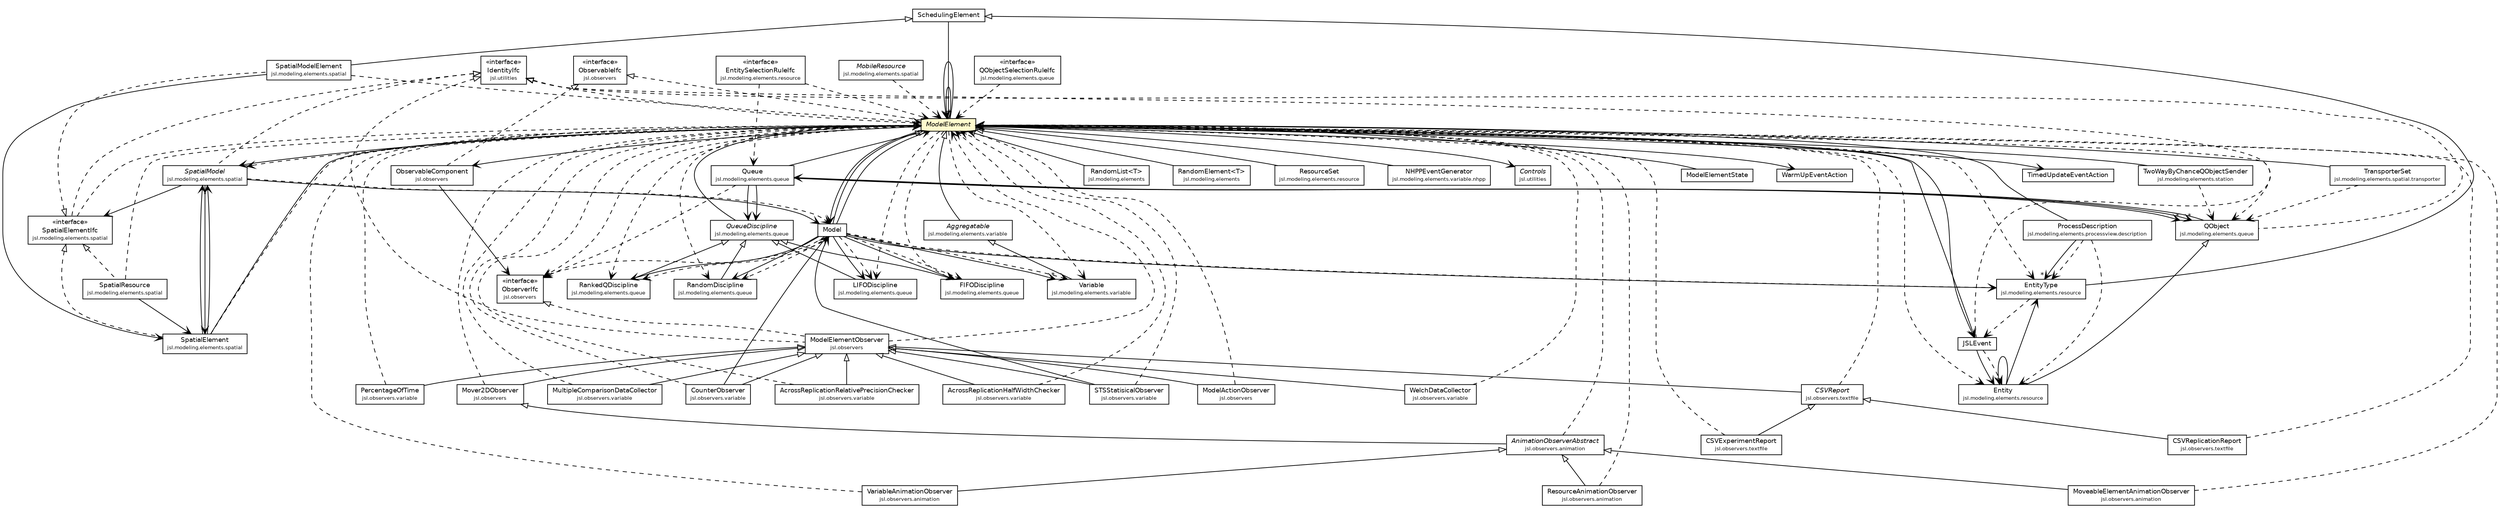 #!/usr/local/bin/dot
#
# Class diagram 
# Generated by UMLGraph version 5.4 (http://www.umlgraph.org/)
#

digraph G {
	edge [fontname="Helvetica",fontsize=10,labelfontname="Helvetica",labelfontsize=10];
	node [fontname="Helvetica",fontsize=10,shape=plaintext];
	nodesep=0.25;
	ranksep=0.5;
	// jsl.modeling.SchedulingElement
	c123727 [label=<<table title="jsl.modeling.SchedulingElement" border="0" cellborder="1" cellspacing="0" cellpadding="2" port="p" href="./SchedulingElement.html">
		<tr><td><table border="0" cellspacing="0" cellpadding="1">
<tr><td align="center" balign="center"> SchedulingElement </td></tr>
		</table></td></tr>
		</table>>, URL="./SchedulingElement.html", fontname="Helvetica", fontcolor="black", fontsize=9.0];
	// jsl.modeling.ModelElementState
	c123730 [label=<<table title="jsl.modeling.ModelElementState" border="0" cellborder="1" cellspacing="0" cellpadding="2" port="p" href="./ModelElementState.html">
		<tr><td><table border="0" cellspacing="0" cellpadding="1">
<tr><td align="center" balign="center"> ModelElementState </td></tr>
		</table></td></tr>
		</table>>, URL="./ModelElementState.html", fontname="Helvetica", fontcolor="black", fontsize=9.0];
	// jsl.modeling.ModelElement
	c123731 [label=<<table title="jsl.modeling.ModelElement" border="0" cellborder="1" cellspacing="0" cellpadding="2" port="p" bgcolor="lemonChiffon" href="./ModelElement.html">
		<tr><td><table border="0" cellspacing="0" cellpadding="1">
<tr><td align="center" balign="center"><font face="Helvetica-Oblique"> ModelElement </font></td></tr>
		</table></td></tr>
		</table>>, URL="./ModelElement.html", fontname="Helvetica", fontcolor="black", fontsize=9.0];
	// jsl.modeling.ModelElement.WarmUpEventAction
	c123732 [label=<<table title="jsl.modeling.ModelElement.WarmUpEventAction" border="0" cellborder="1" cellspacing="0" cellpadding="2" port="p" href="./ModelElement.WarmUpEventAction.html">
		<tr><td><table border="0" cellspacing="0" cellpadding="1">
<tr><td align="center" balign="center"> WarmUpEventAction </td></tr>
		</table></td></tr>
		</table>>, URL="./ModelElement.WarmUpEventAction.html", fontname="Helvetica", fontcolor="black", fontsize=9.0];
	// jsl.modeling.ModelElement.TimedUpdateEventAction
	c123733 [label=<<table title="jsl.modeling.ModelElement.TimedUpdateEventAction" border="0" cellborder="1" cellspacing="0" cellpadding="2" port="p" href="./ModelElement.TimedUpdateEventAction.html">
		<tr><td><table border="0" cellspacing="0" cellpadding="1">
<tr><td align="center" balign="center"> TimedUpdateEventAction </td></tr>
		</table></td></tr>
		</table>>, URL="./ModelElement.TimedUpdateEventAction.html", fontname="Helvetica", fontcolor="black", fontsize=9.0];
	// jsl.modeling.Model
	c123734 [label=<<table title="jsl.modeling.Model" border="0" cellborder="1" cellspacing="0" cellpadding="2" port="p" href="./Model.html">
		<tr><td><table border="0" cellspacing="0" cellpadding="1">
<tr><td align="center" balign="center"> Model </td></tr>
		</table></td></tr>
		</table>>, URL="./Model.html", fontname="Helvetica", fontcolor="black", fontsize=9.0];
	// jsl.modeling.JSLEvent
	c123737 [label=<<table title="jsl.modeling.JSLEvent" border="0" cellborder="1" cellspacing="0" cellpadding="2" port="p" href="./JSLEvent.html">
		<tr><td><table border="0" cellspacing="0" cellpadding="1">
<tr><td align="center" balign="center"> JSLEvent </td></tr>
		</table></td></tr>
		</table>>, URL="./JSLEvent.html", fontname="Helvetica", fontcolor="black", fontsize=9.0];
	// jsl.modeling.elements.RandomList<T>
	c123756 [label=<<table title="jsl.modeling.elements.RandomList" border="0" cellborder="1" cellspacing="0" cellpadding="2" port="p" href="./elements/RandomList.html">
		<tr><td><table border="0" cellspacing="0" cellpadding="1">
<tr><td align="center" balign="center"> RandomList&lt;T&gt; </td></tr>
<tr><td align="center" balign="center"><font point-size="7.0"> jsl.modeling.elements </font></td></tr>
		</table></td></tr>
		</table>>, URL="./elements/RandomList.html", fontname="Helvetica", fontcolor="black", fontsize=9.0];
	// jsl.modeling.elements.RandomElement<T>
	c123758 [label=<<table title="jsl.modeling.elements.RandomElement" border="0" cellborder="1" cellspacing="0" cellpadding="2" port="p" href="./elements/RandomElement.html">
		<tr><td><table border="0" cellspacing="0" cellpadding="1">
<tr><td align="center" balign="center"> RandomElement&lt;T&gt; </td></tr>
<tr><td align="center" balign="center"><font point-size="7.0"> jsl.modeling.elements </font></td></tr>
		</table></td></tr>
		</table>>, URL="./elements/RandomElement.html", fontname="Helvetica", fontcolor="black", fontsize=9.0];
	// jsl.modeling.elements.processview.description.ProcessDescription
	c123786 [label=<<table title="jsl.modeling.elements.processview.description.ProcessDescription" border="0" cellborder="1" cellspacing="0" cellpadding="2" port="p" href="./elements/processview/description/ProcessDescription.html">
		<tr><td><table border="0" cellspacing="0" cellpadding="1">
<tr><td align="center" balign="center"> ProcessDescription </td></tr>
<tr><td align="center" balign="center"><font point-size="7.0"> jsl.modeling.elements.processview.description </font></td></tr>
		</table></td></tr>
		</table>>, URL="./elements/processview/description/ProcessDescription.html", fontname="Helvetica", fontcolor="black", fontsize=9.0];
	// jsl.modeling.elements.queue.RankedQDiscipline
	c123801 [label=<<table title="jsl.modeling.elements.queue.RankedQDiscipline" border="0" cellborder="1" cellspacing="0" cellpadding="2" port="p" href="./elements/queue/RankedQDiscipline.html">
		<tr><td><table border="0" cellspacing="0" cellpadding="1">
<tr><td align="center" balign="center"> RankedQDiscipline </td></tr>
<tr><td align="center" balign="center"><font point-size="7.0"> jsl.modeling.elements.queue </font></td></tr>
		</table></td></tr>
		</table>>, URL="./elements/queue/RankedQDiscipline.html", fontname="Helvetica", fontcolor="black", fontsize=9.0];
	// jsl.modeling.elements.queue.RandomDiscipline
	c123802 [label=<<table title="jsl.modeling.elements.queue.RandomDiscipline" border="0" cellborder="1" cellspacing="0" cellpadding="2" port="p" href="./elements/queue/RandomDiscipline.html">
		<tr><td><table border="0" cellspacing="0" cellpadding="1">
<tr><td align="center" balign="center"> RandomDiscipline </td></tr>
<tr><td align="center" balign="center"><font point-size="7.0"> jsl.modeling.elements.queue </font></td></tr>
		</table></td></tr>
		</table>>, URL="./elements/queue/RandomDiscipline.html", fontname="Helvetica", fontcolor="black", fontsize=9.0];
	// jsl.modeling.elements.queue.QueueDiscipline
	c123804 [label=<<table title="jsl.modeling.elements.queue.QueueDiscipline" border="0" cellborder="1" cellspacing="0" cellpadding="2" port="p" href="./elements/queue/QueueDiscipline.html">
		<tr><td><table border="0" cellspacing="0" cellpadding="1">
<tr><td align="center" balign="center"><font face="Helvetica-Oblique"> QueueDiscipline </font></td></tr>
<tr><td align="center" balign="center"><font point-size="7.0"> jsl.modeling.elements.queue </font></td></tr>
		</table></td></tr>
		</table>>, URL="./elements/queue/QueueDiscipline.html", fontname="Helvetica", fontcolor="black", fontsize=9.0];
	// jsl.modeling.elements.queue.Queue
	c123805 [label=<<table title="jsl.modeling.elements.queue.Queue" border="0" cellborder="1" cellspacing="0" cellpadding="2" port="p" href="./elements/queue/Queue.html">
		<tr><td><table border="0" cellspacing="0" cellpadding="1">
<tr><td align="center" balign="center"> Queue </td></tr>
<tr><td align="center" balign="center"><font point-size="7.0"> jsl.modeling.elements.queue </font></td></tr>
		</table></td></tr>
		</table>>, URL="./elements/queue/Queue.html", fontname="Helvetica", fontcolor="black", fontsize=9.0];
	// jsl.modeling.elements.queue.QObjectSelectionRuleIfc
	c123808 [label=<<table title="jsl.modeling.elements.queue.QObjectSelectionRuleIfc" border="0" cellborder="1" cellspacing="0" cellpadding="2" port="p" href="./elements/queue/QObjectSelectionRuleIfc.html">
		<tr><td><table border="0" cellspacing="0" cellpadding="1">
<tr><td align="center" balign="center"> &#171;interface&#187; </td></tr>
<tr><td align="center" balign="center"> QObjectSelectionRuleIfc </td></tr>
<tr><td align="center" balign="center"><font point-size="7.0"> jsl.modeling.elements.queue </font></td></tr>
		</table></td></tr>
		</table>>, URL="./elements/queue/QObjectSelectionRuleIfc.html", fontname="Helvetica", fontcolor="black", fontsize=9.0];
	// jsl.modeling.elements.queue.QObject
	c123809 [label=<<table title="jsl.modeling.elements.queue.QObject" border="0" cellborder="1" cellspacing="0" cellpadding="2" port="p" href="./elements/queue/QObject.html">
		<tr><td><table border="0" cellspacing="0" cellpadding="1">
<tr><td align="center" balign="center"> QObject </td></tr>
<tr><td align="center" balign="center"><font point-size="7.0"> jsl.modeling.elements.queue </font></td></tr>
		</table></td></tr>
		</table>>, URL="./elements/queue/QObject.html", fontname="Helvetica", fontcolor="black", fontsize=9.0];
	// jsl.modeling.elements.queue.LIFODiscipline
	c123810 [label=<<table title="jsl.modeling.elements.queue.LIFODiscipline" border="0" cellborder="1" cellspacing="0" cellpadding="2" port="p" href="./elements/queue/LIFODiscipline.html">
		<tr><td><table border="0" cellspacing="0" cellpadding="1">
<tr><td align="center" balign="center"> LIFODiscipline </td></tr>
<tr><td align="center" balign="center"><font point-size="7.0"> jsl.modeling.elements.queue </font></td></tr>
		</table></td></tr>
		</table>>, URL="./elements/queue/LIFODiscipline.html", fontname="Helvetica", fontcolor="black", fontsize=9.0];
	// jsl.modeling.elements.queue.FIFODiscipline
	c123811 [label=<<table title="jsl.modeling.elements.queue.FIFODiscipline" border="0" cellborder="1" cellspacing="0" cellpadding="2" port="p" href="./elements/queue/FIFODiscipline.html">
		<tr><td><table border="0" cellspacing="0" cellpadding="1">
<tr><td align="center" balign="center"> FIFODiscipline </td></tr>
<tr><td align="center" balign="center"><font point-size="7.0"> jsl.modeling.elements.queue </font></td></tr>
		</table></td></tr>
		</table>>, URL="./elements/queue/FIFODiscipline.html", fontname="Helvetica", fontcolor="black", fontsize=9.0];
	// jsl.modeling.elements.resource.ResourceSet
	c123829 [label=<<table title="jsl.modeling.elements.resource.ResourceSet" border="0" cellborder="1" cellspacing="0" cellpadding="2" port="p" href="./elements/resource/ResourceSet.html">
		<tr><td><table border="0" cellspacing="0" cellpadding="1">
<tr><td align="center" balign="center"> ResourceSet </td></tr>
<tr><td align="center" balign="center"><font point-size="7.0"> jsl.modeling.elements.resource </font></td></tr>
		</table></td></tr>
		</table>>, URL="./elements/resource/ResourceSet.html", fontname="Helvetica", fontcolor="black", fontsize=9.0];
	// jsl.modeling.elements.resource.EntityType
	c123858 [label=<<table title="jsl.modeling.elements.resource.EntityType" border="0" cellborder="1" cellspacing="0" cellpadding="2" port="p" href="./elements/resource/EntityType.html">
		<tr><td><table border="0" cellspacing="0" cellpadding="1">
<tr><td align="center" balign="center"> EntityType </td></tr>
<tr><td align="center" balign="center"><font point-size="7.0"> jsl.modeling.elements.resource </font></td></tr>
		</table></td></tr>
		</table>>, URL="./elements/resource/EntityType.html", fontname="Helvetica", fontcolor="black", fontsize=9.0];
	// jsl.modeling.elements.resource.EntitySelectionRuleIfc
	c123864 [label=<<table title="jsl.modeling.elements.resource.EntitySelectionRuleIfc" border="0" cellborder="1" cellspacing="0" cellpadding="2" port="p" href="./elements/resource/EntitySelectionRuleIfc.html">
		<tr><td><table border="0" cellspacing="0" cellpadding="1">
<tr><td align="center" balign="center"> &#171;interface&#187; </td></tr>
<tr><td align="center" balign="center"> EntitySelectionRuleIfc </td></tr>
<tr><td align="center" balign="center"><font point-size="7.0"> jsl.modeling.elements.resource </font></td></tr>
		</table></td></tr>
		</table>>, URL="./elements/resource/EntitySelectionRuleIfc.html", fontname="Helvetica", fontcolor="black", fontsize=9.0];
	// jsl.modeling.elements.resource.Entity
	c123873 [label=<<table title="jsl.modeling.elements.resource.Entity" border="0" cellborder="1" cellspacing="0" cellpadding="2" port="p" href="./elements/resource/Entity.html">
		<tr><td><table border="0" cellspacing="0" cellpadding="1">
<tr><td align="center" balign="center"> Entity </td></tr>
<tr><td align="center" balign="center"><font point-size="7.0"> jsl.modeling.elements.resource </font></td></tr>
		</table></td></tr>
		</table>>, URL="./elements/resource/Entity.html", fontname="Helvetica", fontcolor="black", fontsize=9.0];
	// jsl.modeling.elements.spatial.SpatialResource
	c123891 [label=<<table title="jsl.modeling.elements.spatial.SpatialResource" border="0" cellborder="1" cellspacing="0" cellpadding="2" port="p" href="./elements/spatial/SpatialResource.html">
		<tr><td><table border="0" cellspacing="0" cellpadding="1">
<tr><td align="center" balign="center"> SpatialResource </td></tr>
<tr><td align="center" balign="center"><font point-size="7.0"> jsl.modeling.elements.spatial </font></td></tr>
		</table></td></tr>
		</table>>, URL="./elements/spatial/SpatialResource.html", fontname="Helvetica", fontcolor="black", fontsize=9.0];
	// jsl.modeling.elements.spatial.SpatialModelElement
	c123892 [label=<<table title="jsl.modeling.elements.spatial.SpatialModelElement" border="0" cellborder="1" cellspacing="0" cellpadding="2" port="p" href="./elements/spatial/SpatialModelElement.html">
		<tr><td><table border="0" cellspacing="0" cellpadding="1">
<tr><td align="center" balign="center"> SpatialModelElement </td></tr>
<tr><td align="center" balign="center"><font point-size="7.0"> jsl.modeling.elements.spatial </font></td></tr>
		</table></td></tr>
		</table>>, URL="./elements/spatial/SpatialModelElement.html", fontname="Helvetica", fontcolor="black", fontsize=9.0];
	// jsl.modeling.elements.spatial.SpatialModel
	c123893 [label=<<table title="jsl.modeling.elements.spatial.SpatialModel" border="0" cellborder="1" cellspacing="0" cellpadding="2" port="p" href="./elements/spatial/SpatialModel.html">
		<tr><td><table border="0" cellspacing="0" cellpadding="1">
<tr><td align="center" balign="center"><font face="Helvetica-Oblique"> SpatialModel </font></td></tr>
<tr><td align="center" balign="center"><font point-size="7.0"> jsl.modeling.elements.spatial </font></td></tr>
		</table></td></tr>
		</table>>, URL="./elements/spatial/SpatialModel.html", fontname="Helvetica", fontcolor="black", fontsize=9.0];
	// jsl.modeling.elements.spatial.SpatialElementIfc
	c123894 [label=<<table title="jsl.modeling.elements.spatial.SpatialElementIfc" border="0" cellborder="1" cellspacing="0" cellpadding="2" port="p" href="./elements/spatial/SpatialElementIfc.html">
		<tr><td><table border="0" cellspacing="0" cellpadding="1">
<tr><td align="center" balign="center"> &#171;interface&#187; </td></tr>
<tr><td align="center" balign="center"> SpatialElementIfc </td></tr>
<tr><td align="center" balign="center"><font point-size="7.0"> jsl.modeling.elements.spatial </font></td></tr>
		</table></td></tr>
		</table>>, URL="./elements/spatial/SpatialElementIfc.html", fontname="Helvetica", fontcolor="black", fontsize=9.0];
	// jsl.modeling.elements.spatial.SpatialElement
	c123895 [label=<<table title="jsl.modeling.elements.spatial.SpatialElement" border="0" cellborder="1" cellspacing="0" cellpadding="2" port="p" href="./elements/spatial/SpatialElement.html">
		<tr><td><table border="0" cellspacing="0" cellpadding="1">
<tr><td align="center" balign="center"> SpatialElement </td></tr>
<tr><td align="center" balign="center"><font point-size="7.0"> jsl.modeling.elements.spatial </font></td></tr>
		</table></td></tr>
		</table>>, URL="./elements/spatial/SpatialElement.html", fontname="Helvetica", fontcolor="black", fontsize=9.0];
	// jsl.modeling.elements.spatial.MobileResource
	c123908 [label=<<table title="jsl.modeling.elements.spatial.MobileResource" border="0" cellborder="1" cellspacing="0" cellpadding="2" port="p" href="./elements/spatial/MobileResource.html">
		<tr><td><table border="0" cellspacing="0" cellpadding="1">
<tr><td align="center" balign="center"><font face="Helvetica-Oblique"> MobileResource </font></td></tr>
<tr><td align="center" balign="center"><font point-size="7.0"> jsl.modeling.elements.spatial </font></td></tr>
		</table></td></tr>
		</table>>, URL="./elements/spatial/MobileResource.html", fontname="Helvetica", fontcolor="black", fontsize=9.0];
	// jsl.modeling.elements.spatial.transporter.TransporterSet
	c123925 [label=<<table title="jsl.modeling.elements.spatial.transporter.TransporterSet" border="0" cellborder="1" cellspacing="0" cellpadding="2" port="p" href="./elements/spatial/transporter/TransporterSet.html">
		<tr><td><table border="0" cellspacing="0" cellpadding="1">
<tr><td align="center" balign="center"> TransporterSet </td></tr>
<tr><td align="center" balign="center"><font point-size="7.0"> jsl.modeling.elements.spatial.transporter </font></td></tr>
		</table></td></tr>
		</table>>, URL="./elements/spatial/transporter/TransporterSet.html", fontname="Helvetica", fontcolor="black", fontsize=9.0];
	// jsl.modeling.elements.station.TwoWayByChanceQObjectSender
	c123944 [label=<<table title="jsl.modeling.elements.station.TwoWayByChanceQObjectSender" border="0" cellborder="1" cellspacing="0" cellpadding="2" port="p" href="./elements/station/TwoWayByChanceQObjectSender.html">
		<tr><td><table border="0" cellspacing="0" cellpadding="1">
<tr><td align="center" balign="center"> TwoWayByChanceQObjectSender </td></tr>
<tr><td align="center" balign="center"><font point-size="7.0"> jsl.modeling.elements.station </font></td></tr>
		</table></td></tr>
		</table>>, URL="./elements/station/TwoWayByChanceQObjectSender.html", fontname="Helvetica", fontcolor="black", fontsize=9.0];
	// jsl.modeling.elements.variable.Variable
	c123956 [label=<<table title="jsl.modeling.elements.variable.Variable" border="0" cellborder="1" cellspacing="0" cellpadding="2" port="p" href="./elements/variable/Variable.html">
		<tr><td><table border="0" cellspacing="0" cellpadding="1">
<tr><td align="center" balign="center"> Variable </td></tr>
<tr><td align="center" balign="center"><font point-size="7.0"> jsl.modeling.elements.variable </font></td></tr>
		</table></td></tr>
		</table>>, URL="./elements/variable/Variable.html", fontname="Helvetica", fontcolor="black", fontsize=9.0];
	// jsl.modeling.elements.variable.Aggregatable
	c123982 [label=<<table title="jsl.modeling.elements.variable.Aggregatable" border="0" cellborder="1" cellspacing="0" cellpadding="2" port="p" href="./elements/variable/Aggregatable.html">
		<tr><td><table border="0" cellspacing="0" cellpadding="1">
<tr><td align="center" balign="center"><font face="Helvetica-Oblique"> Aggregatable </font></td></tr>
<tr><td align="center" balign="center"><font point-size="7.0"> jsl.modeling.elements.variable </font></td></tr>
		</table></td></tr>
		</table>>, URL="./elements/variable/Aggregatable.html", fontname="Helvetica", fontcolor="black", fontsize=9.0];
	// jsl.modeling.elements.variable.nhpp.NHPPEventGenerator
	c123991 [label=<<table title="jsl.modeling.elements.variable.nhpp.NHPPEventGenerator" border="0" cellborder="1" cellspacing="0" cellpadding="2" port="p" href="./elements/variable/nhpp/NHPPEventGenerator.html">
		<tr><td><table border="0" cellspacing="0" cellpadding="1">
<tr><td align="center" balign="center"> NHPPEventGenerator </td></tr>
<tr><td align="center" balign="center"><font point-size="7.0"> jsl.modeling.elements.variable.nhpp </font></td></tr>
		</table></td></tr>
		</table>>, URL="./elements/variable/nhpp/NHPPEventGenerator.html", fontname="Helvetica", fontcolor="black", fontsize=9.0];
	// jsl.observers.ObserverIfc
	c124001 [label=<<table title="jsl.observers.ObserverIfc" border="0" cellborder="1" cellspacing="0" cellpadding="2" port="p" href="../observers/ObserverIfc.html">
		<tr><td><table border="0" cellspacing="0" cellpadding="1">
<tr><td align="center" balign="center"> &#171;interface&#187; </td></tr>
<tr><td align="center" balign="center"> ObserverIfc </td></tr>
<tr><td align="center" balign="center"><font point-size="7.0"> jsl.observers </font></td></tr>
		</table></td></tr>
		</table>>, URL="../observers/ObserverIfc.html", fontname="Helvetica", fontcolor="black", fontsize=9.0];
	// jsl.observers.ObservableIfc
	c124002 [label=<<table title="jsl.observers.ObservableIfc" border="0" cellborder="1" cellspacing="0" cellpadding="2" port="p" href="../observers/ObservableIfc.html">
		<tr><td><table border="0" cellspacing="0" cellpadding="1">
<tr><td align="center" balign="center"> &#171;interface&#187; </td></tr>
<tr><td align="center" balign="center"> ObservableIfc </td></tr>
<tr><td align="center" balign="center"><font point-size="7.0"> jsl.observers </font></td></tr>
		</table></td></tr>
		</table>>, URL="../observers/ObservableIfc.html", fontname="Helvetica", fontcolor="black", fontsize=9.0];
	// jsl.observers.ObservableComponent
	c124003 [label=<<table title="jsl.observers.ObservableComponent" border="0" cellborder="1" cellspacing="0" cellpadding="2" port="p" href="../observers/ObservableComponent.html">
		<tr><td><table border="0" cellspacing="0" cellpadding="1">
<tr><td align="center" balign="center"> ObservableComponent </td></tr>
<tr><td align="center" balign="center"><font point-size="7.0"> jsl.observers </font></td></tr>
		</table></td></tr>
		</table>>, URL="../observers/ObservableComponent.html", fontname="Helvetica", fontcolor="black", fontsize=9.0];
	// jsl.observers.Mover2DObserver
	c124004 [label=<<table title="jsl.observers.Mover2DObserver" border="0" cellborder="1" cellspacing="0" cellpadding="2" port="p" href="../observers/Mover2DObserver.html">
		<tr><td><table border="0" cellspacing="0" cellpadding="1">
<tr><td align="center" balign="center"> Mover2DObserver </td></tr>
<tr><td align="center" balign="center"><font point-size="7.0"> jsl.observers </font></td></tr>
		</table></td></tr>
		</table>>, URL="../observers/Mover2DObserver.html", fontname="Helvetica", fontcolor="black", fontsize=9.0];
	// jsl.observers.ModelElementObserver
	c124005 [label=<<table title="jsl.observers.ModelElementObserver" border="0" cellborder="1" cellspacing="0" cellpadding="2" port="p" href="../observers/ModelElementObserver.html">
		<tr><td><table border="0" cellspacing="0" cellpadding="1">
<tr><td align="center" balign="center"> ModelElementObserver </td></tr>
<tr><td align="center" balign="center"><font point-size="7.0"> jsl.observers </font></td></tr>
		</table></td></tr>
		</table>>, URL="../observers/ModelElementObserver.html", fontname="Helvetica", fontcolor="black", fontsize=9.0];
	// jsl.observers.ModelActionObserver
	c124006 [label=<<table title="jsl.observers.ModelActionObserver" border="0" cellborder="1" cellspacing="0" cellpadding="2" port="p" href="../observers/ModelActionObserver.html">
		<tr><td><table border="0" cellspacing="0" cellpadding="1">
<tr><td align="center" balign="center"> ModelActionObserver </td></tr>
<tr><td align="center" balign="center"><font point-size="7.0"> jsl.observers </font></td></tr>
		</table></td></tr>
		</table>>, URL="../observers/ModelActionObserver.html", fontname="Helvetica", fontcolor="black", fontsize=9.0];
	// jsl.observers.animation.VariableAnimationObserver
	c124008 [label=<<table title="jsl.observers.animation.VariableAnimationObserver" border="0" cellborder="1" cellspacing="0" cellpadding="2" port="p" href="../observers/animation/VariableAnimationObserver.html">
		<tr><td><table border="0" cellspacing="0" cellpadding="1">
<tr><td align="center" balign="center"> VariableAnimationObserver </td></tr>
<tr><td align="center" balign="center"><font point-size="7.0"> jsl.observers.animation </font></td></tr>
		</table></td></tr>
		</table>>, URL="../observers/animation/VariableAnimationObserver.html", fontname="Helvetica", fontcolor="black", fontsize=9.0];
	// jsl.observers.animation.ResourceAnimationObserver
	c124009 [label=<<table title="jsl.observers.animation.ResourceAnimationObserver" border="0" cellborder="1" cellspacing="0" cellpadding="2" port="p" href="../observers/animation/ResourceAnimationObserver.html">
		<tr><td><table border="0" cellspacing="0" cellpadding="1">
<tr><td align="center" balign="center"> ResourceAnimationObserver </td></tr>
<tr><td align="center" balign="center"><font point-size="7.0"> jsl.observers.animation </font></td></tr>
		</table></td></tr>
		</table>>, URL="../observers/animation/ResourceAnimationObserver.html", fontname="Helvetica", fontcolor="black", fontsize=9.0];
	// jsl.observers.animation.MoveableElementAnimationObserver
	c124010 [label=<<table title="jsl.observers.animation.MoveableElementAnimationObserver" border="0" cellborder="1" cellspacing="0" cellpadding="2" port="p" href="../observers/animation/MoveableElementAnimationObserver.html">
		<tr><td><table border="0" cellspacing="0" cellpadding="1">
<tr><td align="center" balign="center"> MoveableElementAnimationObserver </td></tr>
<tr><td align="center" balign="center"><font point-size="7.0"> jsl.observers.animation </font></td></tr>
		</table></td></tr>
		</table>>, URL="../observers/animation/MoveableElementAnimationObserver.html", fontname="Helvetica", fontcolor="black", fontsize=9.0];
	// jsl.observers.animation.AnimationObserverAbstract
	c124012 [label=<<table title="jsl.observers.animation.AnimationObserverAbstract" border="0" cellborder="1" cellspacing="0" cellpadding="2" port="p" href="../observers/animation/AnimationObserverAbstract.html">
		<tr><td><table border="0" cellspacing="0" cellpadding="1">
<tr><td align="center" balign="center"><font face="Helvetica-Oblique"> AnimationObserverAbstract </font></td></tr>
<tr><td align="center" balign="center"><font point-size="7.0"> jsl.observers.animation </font></td></tr>
		</table></td></tr>
		</table>>, URL="../observers/animation/AnimationObserverAbstract.html", fontname="Helvetica", fontcolor="black", fontsize=9.0];
	// jsl.observers.textfile.CSVReport
	c124019 [label=<<table title="jsl.observers.textfile.CSVReport" border="0" cellborder="1" cellspacing="0" cellpadding="2" port="p" href="../observers/textfile/CSVReport.html">
		<tr><td><table border="0" cellspacing="0" cellpadding="1">
<tr><td align="center" balign="center"><font face="Helvetica-Oblique"> CSVReport </font></td></tr>
<tr><td align="center" balign="center"><font point-size="7.0"> jsl.observers.textfile </font></td></tr>
		</table></td></tr>
		</table>>, URL="../observers/textfile/CSVReport.html", fontname="Helvetica", fontcolor="black", fontsize=9.0];
	// jsl.observers.textfile.CSVReplicationReport
	c124020 [label=<<table title="jsl.observers.textfile.CSVReplicationReport" border="0" cellborder="1" cellspacing="0" cellpadding="2" port="p" href="../observers/textfile/CSVReplicationReport.html">
		<tr><td><table border="0" cellspacing="0" cellpadding="1">
<tr><td align="center" balign="center"> CSVReplicationReport </td></tr>
<tr><td align="center" balign="center"><font point-size="7.0"> jsl.observers.textfile </font></td></tr>
		</table></td></tr>
		</table>>, URL="../observers/textfile/CSVReplicationReport.html", fontname="Helvetica", fontcolor="black", fontsize=9.0];
	// jsl.observers.textfile.CSVExperimentReport
	c124021 [label=<<table title="jsl.observers.textfile.CSVExperimentReport" border="0" cellborder="1" cellspacing="0" cellpadding="2" port="p" href="../observers/textfile/CSVExperimentReport.html">
		<tr><td><table border="0" cellspacing="0" cellpadding="1">
<tr><td align="center" balign="center"> CSVExperimentReport </td></tr>
<tr><td align="center" balign="center"><font point-size="7.0"> jsl.observers.textfile </font></td></tr>
		</table></td></tr>
		</table>>, URL="../observers/textfile/CSVExperimentReport.html", fontname="Helvetica", fontcolor="black", fontsize=9.0];
	// jsl.observers.variable.WelchDataCollector
	c124022 [label=<<table title="jsl.observers.variable.WelchDataCollector" border="0" cellborder="1" cellspacing="0" cellpadding="2" port="p" href="../observers/variable/WelchDataCollector.html">
		<tr><td><table border="0" cellspacing="0" cellpadding="1">
<tr><td align="center" balign="center"> WelchDataCollector </td></tr>
<tr><td align="center" balign="center"><font point-size="7.0"> jsl.observers.variable </font></td></tr>
		</table></td></tr>
		</table>>, URL="../observers/variable/WelchDataCollector.html", fontname="Helvetica", fontcolor="black", fontsize=9.0];
	// jsl.observers.variable.STSStatisicalObserver
	c124024 [label=<<table title="jsl.observers.variable.STSStatisicalObserver" border="0" cellborder="1" cellspacing="0" cellpadding="2" port="p" href="../observers/variable/STSStatisicalObserver.html">
		<tr><td><table border="0" cellspacing="0" cellpadding="1">
<tr><td align="center" balign="center"> STSStatisicalObserver </td></tr>
<tr><td align="center" balign="center"><font point-size="7.0"> jsl.observers.variable </font></td></tr>
		</table></td></tr>
		</table>>, URL="../observers/variable/STSStatisicalObserver.html", fontname="Helvetica", fontcolor="black", fontsize=9.0];
	// jsl.observers.variable.PercentageOfTime
	c124025 [label=<<table title="jsl.observers.variable.PercentageOfTime" border="0" cellborder="1" cellspacing="0" cellpadding="2" port="p" href="../observers/variable/PercentageOfTime.html">
		<tr><td><table border="0" cellspacing="0" cellpadding="1">
<tr><td align="center" balign="center"> PercentageOfTime </td></tr>
<tr><td align="center" balign="center"><font point-size="7.0"> jsl.observers.variable </font></td></tr>
		</table></td></tr>
		</table>>, URL="../observers/variable/PercentageOfTime.html", fontname="Helvetica", fontcolor="black", fontsize=9.0];
	// jsl.observers.variable.MultipleComparisonDataCollector
	c124026 [label=<<table title="jsl.observers.variable.MultipleComparisonDataCollector" border="0" cellborder="1" cellspacing="0" cellpadding="2" port="p" href="../observers/variable/MultipleComparisonDataCollector.html">
		<tr><td><table border="0" cellspacing="0" cellpadding="1">
<tr><td align="center" balign="center"> MultipleComparisonDataCollector </td></tr>
<tr><td align="center" balign="center"><font point-size="7.0"> jsl.observers.variable </font></td></tr>
		</table></td></tr>
		</table>>, URL="../observers/variable/MultipleComparisonDataCollector.html", fontname="Helvetica", fontcolor="black", fontsize=9.0];
	// jsl.observers.variable.CounterObserver
	c124027 [label=<<table title="jsl.observers.variable.CounterObserver" border="0" cellborder="1" cellspacing="0" cellpadding="2" port="p" href="../observers/variable/CounterObserver.html">
		<tr><td><table border="0" cellspacing="0" cellpadding="1">
<tr><td align="center" balign="center"> CounterObserver </td></tr>
<tr><td align="center" balign="center"><font point-size="7.0"> jsl.observers.variable </font></td></tr>
		</table></td></tr>
		</table>>, URL="../observers/variable/CounterObserver.html", fontname="Helvetica", fontcolor="black", fontsize=9.0];
	// jsl.observers.variable.AcrossReplicationRelativePrecisionChecker
	c124028 [label=<<table title="jsl.observers.variable.AcrossReplicationRelativePrecisionChecker" border="0" cellborder="1" cellspacing="0" cellpadding="2" port="p" href="../observers/variable/AcrossReplicationRelativePrecisionChecker.html">
		<tr><td><table border="0" cellspacing="0" cellpadding="1">
<tr><td align="center" balign="center"> AcrossReplicationRelativePrecisionChecker </td></tr>
<tr><td align="center" balign="center"><font point-size="7.0"> jsl.observers.variable </font></td></tr>
		</table></td></tr>
		</table>>, URL="../observers/variable/AcrossReplicationRelativePrecisionChecker.html", fontname="Helvetica", fontcolor="black", fontsize=9.0];
	// jsl.observers.variable.AcrossReplicationHalfWidthChecker
	c124029 [label=<<table title="jsl.observers.variable.AcrossReplicationHalfWidthChecker" border="0" cellborder="1" cellspacing="0" cellpadding="2" port="p" href="../observers/variable/AcrossReplicationHalfWidthChecker.html">
		<tr><td><table border="0" cellspacing="0" cellpadding="1">
<tr><td align="center" balign="center"> AcrossReplicationHalfWidthChecker </td></tr>
<tr><td align="center" balign="center"><font point-size="7.0"> jsl.observers.variable </font></td></tr>
		</table></td></tr>
		</table>>, URL="../observers/variable/AcrossReplicationHalfWidthChecker.html", fontname="Helvetica", fontcolor="black", fontsize=9.0];
	// jsl.utilities.IdentityIfc
	c124036 [label=<<table title="jsl.utilities.IdentityIfc" border="0" cellborder="1" cellspacing="0" cellpadding="2" port="p" href="../utilities/IdentityIfc.html">
		<tr><td><table border="0" cellspacing="0" cellpadding="1">
<tr><td align="center" balign="center"> &#171;interface&#187; </td></tr>
<tr><td align="center" balign="center"> IdentityIfc </td></tr>
<tr><td align="center" balign="center"><font point-size="7.0"> jsl.utilities </font></td></tr>
		</table></td></tr>
		</table>>, URL="../utilities/IdentityIfc.html", fontname="Helvetica", fontcolor="black", fontsize=9.0];
	// jsl.utilities.Controls
	c124041 [label=<<table title="jsl.utilities.Controls" border="0" cellborder="1" cellspacing="0" cellpadding="2" port="p" href="../utilities/Controls.html">
		<tr><td><table border="0" cellspacing="0" cellpadding="1">
<tr><td align="center" balign="center"><font face="Helvetica-Oblique"> Controls </font></td></tr>
<tr><td align="center" balign="center"><font point-size="7.0"> jsl.utilities </font></td></tr>
		</table></td></tr>
		</table>>, URL="../utilities/Controls.html", fontname="Helvetica", fontcolor="black", fontsize=9.0];
	//jsl.modeling.SchedulingElement extends jsl.modeling.ModelElement
	c123731:p -> c123727:p [dir=back,arrowtail=empty];
	//jsl.modeling.ModelElementState extends jsl.modeling.ModelElement
	c123731:p -> c123730:p [dir=back,arrowtail=empty];
	//jsl.modeling.ModelElement implements jsl.utilities.IdentityIfc
	c124036:p -> c123731:p [dir=back,arrowtail=empty,style=dashed];
	//jsl.modeling.ModelElement implements jsl.observers.ObservableIfc
	c124002:p -> c123731:p [dir=back,arrowtail=empty,style=dashed];
	//jsl.modeling.Model extends jsl.modeling.ModelElement
	c123731:p -> c123734:p [dir=back,arrowtail=empty];
	//jsl.modeling.JSLEvent implements jsl.utilities.IdentityIfc
	c124036:p -> c123737:p [dir=back,arrowtail=empty,style=dashed];
	//jsl.modeling.elements.RandomList<T> extends jsl.modeling.ModelElement
	c123731:p -> c123756:p [dir=back,arrowtail=empty];
	//jsl.modeling.elements.RandomElement<T> extends jsl.modeling.ModelElement
	c123731:p -> c123758:p [dir=back,arrowtail=empty];
	//jsl.modeling.elements.processview.description.ProcessDescription extends jsl.modeling.ModelElement
	c123731:p -> c123786:p [dir=back,arrowtail=empty];
	//jsl.modeling.elements.queue.RankedQDiscipline extends jsl.modeling.elements.queue.QueueDiscipline
	c123804:p -> c123801:p [dir=back,arrowtail=empty];
	//jsl.modeling.elements.queue.RandomDiscipline extends jsl.modeling.elements.queue.QueueDiscipline
	c123804:p -> c123802:p [dir=back,arrowtail=empty];
	//jsl.modeling.elements.queue.QueueDiscipline extends jsl.modeling.ModelElement
	c123731:p -> c123804:p [dir=back,arrowtail=empty];
	//jsl.modeling.elements.queue.Queue extends jsl.modeling.ModelElement
	c123731:p -> c123805:p [dir=back,arrowtail=empty];
	//jsl.modeling.elements.queue.QObject implements jsl.utilities.IdentityIfc
	c124036:p -> c123809:p [dir=back,arrowtail=empty,style=dashed];
	//jsl.modeling.elements.queue.LIFODiscipline extends jsl.modeling.elements.queue.QueueDiscipline
	c123804:p -> c123810:p [dir=back,arrowtail=empty];
	//jsl.modeling.elements.queue.FIFODiscipline extends jsl.modeling.elements.queue.QueueDiscipline
	c123804:p -> c123811:p [dir=back,arrowtail=empty];
	//jsl.modeling.elements.resource.ResourceSet extends jsl.modeling.ModelElement
	c123731:p -> c123829:p [dir=back,arrowtail=empty];
	//jsl.modeling.elements.resource.EntityType extends jsl.modeling.SchedulingElement
	c123727:p -> c123858:p [dir=back,arrowtail=empty];
	//jsl.modeling.elements.resource.Entity extends jsl.modeling.elements.queue.QObject
	c123809:p -> c123873:p [dir=back,arrowtail=empty];
	//jsl.modeling.elements.spatial.SpatialResource implements jsl.modeling.elements.spatial.SpatialElementIfc
	c123894:p -> c123891:p [dir=back,arrowtail=empty,style=dashed];
	//jsl.modeling.elements.spatial.SpatialModelElement extends jsl.modeling.SchedulingElement
	c123727:p -> c123892:p [dir=back,arrowtail=empty];
	//jsl.modeling.elements.spatial.SpatialModelElement implements jsl.modeling.elements.spatial.SpatialElementIfc
	c123894:p -> c123892:p [dir=back,arrowtail=empty,style=dashed];
	//jsl.modeling.elements.spatial.SpatialModel implements jsl.utilities.IdentityIfc
	c124036:p -> c123893:p [dir=back,arrowtail=empty,style=dashed];
	//jsl.modeling.elements.spatial.SpatialElementIfc implements jsl.utilities.IdentityIfc
	c124036:p -> c123894:p [dir=back,arrowtail=empty,style=dashed];
	//jsl.modeling.elements.spatial.SpatialElement implements jsl.modeling.elements.spatial.SpatialElementIfc
	c123894:p -> c123895:p [dir=back,arrowtail=empty,style=dashed];
	//jsl.modeling.elements.spatial.transporter.TransporterSet extends jsl.modeling.ModelElement
	c123731:p -> c123925:p [dir=back,arrowtail=empty];
	//jsl.modeling.elements.station.TwoWayByChanceQObjectSender extends jsl.modeling.ModelElement
	c123731:p -> c123944:p [dir=back,arrowtail=empty];
	//jsl.modeling.elements.variable.Variable extends jsl.modeling.elements.variable.Aggregatable
	c123982:p -> c123956:p [dir=back,arrowtail=empty];
	//jsl.modeling.elements.variable.Aggregatable extends jsl.modeling.ModelElement
	c123731:p -> c123982:p [dir=back,arrowtail=empty];
	//jsl.modeling.elements.variable.nhpp.NHPPEventGenerator extends jsl.modeling.ModelElement
	c123731:p -> c123991:p [dir=back,arrowtail=empty];
	//jsl.observers.ObservableComponent implements jsl.observers.ObservableIfc
	c124002:p -> c124003:p [dir=back,arrowtail=empty,style=dashed];
	//jsl.observers.Mover2DObserver extends jsl.observers.ModelElementObserver
	c124005:p -> c124004:p [dir=back,arrowtail=empty];
	//jsl.observers.ModelElementObserver implements jsl.observers.ObserverIfc
	c124001:p -> c124005:p [dir=back,arrowtail=empty,style=dashed];
	//jsl.observers.ModelElementObserver implements jsl.utilities.IdentityIfc
	c124036:p -> c124005:p [dir=back,arrowtail=empty,style=dashed];
	//jsl.observers.ModelActionObserver extends jsl.observers.ModelElementObserver
	c124005:p -> c124006:p [dir=back,arrowtail=empty];
	//jsl.observers.animation.VariableAnimationObserver extends jsl.observers.animation.AnimationObserverAbstract
	c124012:p -> c124008:p [dir=back,arrowtail=empty];
	//jsl.observers.animation.ResourceAnimationObserver extends jsl.observers.animation.AnimationObserverAbstract
	c124012:p -> c124009:p [dir=back,arrowtail=empty];
	//jsl.observers.animation.MoveableElementAnimationObserver extends jsl.observers.animation.AnimationObserverAbstract
	c124012:p -> c124010:p [dir=back,arrowtail=empty];
	//jsl.observers.animation.AnimationObserverAbstract extends jsl.observers.Mover2DObserver
	c124004:p -> c124012:p [dir=back,arrowtail=empty];
	//jsl.observers.textfile.CSVReport extends jsl.observers.ModelElementObserver
	c124005:p -> c124019:p [dir=back,arrowtail=empty];
	//jsl.observers.textfile.CSVReplicationReport extends jsl.observers.textfile.CSVReport
	c124019:p -> c124020:p [dir=back,arrowtail=empty];
	//jsl.observers.textfile.CSVExperimentReport extends jsl.observers.textfile.CSVReport
	c124019:p -> c124021:p [dir=back,arrowtail=empty];
	//jsl.observers.variable.WelchDataCollector extends jsl.observers.ModelElementObserver
	c124005:p -> c124022:p [dir=back,arrowtail=empty];
	//jsl.observers.variable.STSStatisicalObserver extends jsl.observers.ModelElementObserver
	c124005:p -> c124024:p [dir=back,arrowtail=empty];
	//jsl.observers.variable.PercentageOfTime extends jsl.observers.ModelElementObserver
	c124005:p -> c124025:p [dir=back,arrowtail=empty];
	//jsl.observers.variable.MultipleComparisonDataCollector extends jsl.observers.ModelElementObserver
	c124005:p -> c124026:p [dir=back,arrowtail=empty];
	//jsl.observers.variable.CounterObserver extends jsl.observers.ModelElementObserver
	c124005:p -> c124027:p [dir=back,arrowtail=empty];
	//jsl.observers.variable.AcrossReplicationRelativePrecisionChecker extends jsl.observers.ModelElementObserver
	c124005:p -> c124028:p [dir=back,arrowtail=empty];
	//jsl.observers.variable.AcrossReplicationHalfWidthChecker extends jsl.observers.ModelElementObserver
	c124005:p -> c124029:p [dir=back,arrowtail=empty];
	// jsl.modeling.ModelElement NAVASSOC jsl.modeling.elements.spatial.SpatialModel
	c123731:p -> c123893:p [taillabel="", label="", headlabel="", fontname="Helvetica", fontcolor="black", fontsize=10.0, color="black", arrowhead=open];
	// jsl.modeling.ModelElement NAVASSOC jsl.modeling.Model
	c123731:p -> c123734:p [taillabel="", label="", headlabel="", fontname="Helvetica", fontcolor="black", fontsize=10.0, color="black", arrowhead=open];
	// jsl.modeling.ModelElement NAVASSOC jsl.modeling.ModelElement
	c123731:p -> c123731:p [taillabel="", label="", headlabel="*", fontname="Helvetica", fontcolor="black", fontsize=10.0, color="black", arrowhead=open];
	// jsl.modeling.ModelElement NAVASSOC jsl.modeling.ModelElement
	c123731:p -> c123731:p [taillabel="", label="", headlabel="", fontname="Helvetica", fontcolor="black", fontsize=10.0, color="black", arrowhead=open];
	// jsl.modeling.ModelElement NAVASSOC jsl.utilities.Controls
	c123731:p -> c124041:p [taillabel="", label="", headlabel="", fontname="Helvetica", fontcolor="black", fontsize=10.0, color="black", arrowhead=open];
	// jsl.modeling.ModelElement NAVASSOC jsl.modeling.ModelElement.WarmUpEventAction
	c123731:p -> c123732:p [taillabel="", label="", headlabel="", fontname="Helvetica", fontcolor="black", fontsize=10.0, color="black", arrowhead=open];
	// jsl.modeling.ModelElement NAVASSOC jsl.modeling.JSLEvent
	c123731:p -> c123737:p [taillabel="", label="", headlabel="", fontname="Helvetica", fontcolor="black", fontsize=10.0, color="black", arrowhead=open];
	// jsl.modeling.ModelElement NAVASSOC jsl.modeling.ModelElement.TimedUpdateEventAction
	c123731:p -> c123733:p [taillabel="", label="", headlabel="", fontname="Helvetica", fontcolor="black", fontsize=10.0, color="black", arrowhead=open];
	// jsl.modeling.ModelElement NAVASSOC jsl.modeling.JSLEvent
	c123731:p -> c123737:p [taillabel="", label="", headlabel="", fontname="Helvetica", fontcolor="black", fontsize=10.0, color="black", arrowhead=open];
	// jsl.modeling.ModelElement NAVASSOC jsl.observers.ObservableComponent
	c123731:p -> c124003:p [taillabel="", label="", headlabel="", fontname="Helvetica", fontcolor="black", fontsize=10.0, color="black", arrowhead=open];
	// jsl.modeling.Model NAVASSOC jsl.modeling.elements.variable.Variable
	c123734:p -> c123956:p [taillabel="", label="", headlabel="*", fontname="Helvetica", fontcolor="black", fontsize=10.0, color="black", arrowhead=open];
	// jsl.modeling.Model NAVASSOC jsl.modeling.ModelElement
	c123734:p -> c123731:p [taillabel="", label="", headlabel="*", fontname="Helvetica", fontcolor="black", fontsize=10.0, color="black", arrowhead=open];
	// jsl.modeling.Model NAVASSOC jsl.modeling.elements.resource.EntityType
	c123734:p -> c123858:p [taillabel="", label="", headlabel="", fontname="Helvetica", fontcolor="black", fontsize=10.0, color="black", arrowhead=open];
	// jsl.modeling.Model NAVASSOC jsl.modeling.elements.queue.FIFODiscipline
	c123734:p -> c123811:p [taillabel="", label="", headlabel="", fontname="Helvetica", fontcolor="black", fontsize=10.0, color="black", arrowhead=open];
	// jsl.modeling.Model NAVASSOC jsl.modeling.elements.queue.LIFODiscipline
	c123734:p -> c123810:p [taillabel="", label="", headlabel="", fontname="Helvetica", fontcolor="black", fontsize=10.0, color="black", arrowhead=open];
	// jsl.modeling.Model NAVASSOC jsl.modeling.elements.queue.RandomDiscipline
	c123734:p -> c123802:p [taillabel="", label="", headlabel="", fontname="Helvetica", fontcolor="black", fontsize=10.0, color="black", arrowhead=open];
	// jsl.modeling.Model NAVASSOC jsl.modeling.elements.queue.RankedQDiscipline
	c123734:p -> c123801:p [taillabel="", label="", headlabel="", fontname="Helvetica", fontcolor="black", fontsize=10.0, color="black", arrowhead=open];
	// jsl.modeling.JSLEvent NAVASSOC jsl.modeling.elements.resource.Entity
	c123737:p -> c123873:p [taillabel="", label="", headlabel="", fontname="Helvetica", fontcolor="black", fontsize=10.0, color="black", arrowhead=open];
	// jsl.modeling.elements.processview.description.ProcessDescription NAVASSOC jsl.modeling.elements.resource.EntityType
	c123786:p -> c123858:p [taillabel="", label="", headlabel="*", fontname="Helvetica", fontcolor="black", fontsize=10.0, color="black", arrowhead=open];
	// jsl.modeling.elements.queue.Queue NAVASSOC jsl.modeling.elements.queue.QObject
	c123805:p -> c123809:p [taillabel="", label="", headlabel="*", fontname="Helvetica", fontcolor="black", fontsize=10.0, color="black", arrowhead=open];
	// jsl.modeling.elements.queue.Queue NAVASSOC jsl.modeling.elements.queue.QueueDiscipline
	c123805:p -> c123804:p [taillabel="", label="", headlabel="", fontname="Helvetica", fontcolor="black", fontsize=10.0, color="black", arrowhead=open];
	// jsl.modeling.elements.queue.Queue NAVASSOC jsl.modeling.elements.queue.QueueDiscipline
	c123805:p -> c123804:p [taillabel="", label="", headlabel="", fontname="Helvetica", fontcolor="black", fontsize=10.0, color="black", arrowhead=open];
	// jsl.modeling.elements.queue.Queue NAVASSOC jsl.modeling.elements.queue.QObject
	c123805:p -> c123809:p [taillabel="", label="", headlabel="*", fontname="Helvetica", fontcolor="black", fontsize=10.0, color="black", arrowhead=open];
	// jsl.modeling.elements.queue.QObject NAVASSOC jsl.modeling.elements.queue.Queue
	c123809:p -> c123805:p [taillabel="", label="", headlabel="", fontname="Helvetica", fontcolor="black", fontsize=10.0, color="black", arrowhead=open];
	// jsl.modeling.elements.resource.Entity NAVASSOC jsl.modeling.elements.resource.EntityType
	c123873:p -> c123858:p [taillabel="", label="", headlabel="", fontname="Helvetica", fontcolor="black", fontsize=10.0, color="black", arrowhead=open];
	// jsl.modeling.elements.resource.Entity NAVASSOC jsl.modeling.elements.resource.Entity
	c123873:p -> c123873:p [taillabel="", label="", headlabel="*", fontname="Helvetica", fontcolor="black", fontsize=10.0, color="black", arrowhead=open];
	// jsl.modeling.elements.spatial.SpatialResource NAVASSOC jsl.modeling.elements.spatial.SpatialElement
	c123891:p -> c123895:p [taillabel="", label="", headlabel="", fontname="Helvetica", fontcolor="black", fontsize=10.0, color="black", arrowhead=open];
	// jsl.modeling.elements.spatial.SpatialModelElement NAVASSOC jsl.modeling.elements.spatial.SpatialElement
	c123892:p -> c123895:p [taillabel="", label="", headlabel="", fontname="Helvetica", fontcolor="black", fontsize=10.0, color="black", arrowhead=open];
	// jsl.modeling.elements.spatial.SpatialModel NAVASSOC jsl.modeling.Model
	c123893:p -> c123734:p [taillabel="", label="", headlabel="", fontname="Helvetica", fontcolor="black", fontsize=10.0, color="black", arrowhead=open];
	// jsl.modeling.elements.spatial.SpatialModel NAVASSOC jsl.modeling.elements.spatial.SpatialElementIfc
	c123893:p -> c123894:p [taillabel="", label="", headlabel="", fontname="Helvetica", fontcolor="black", fontsize=10.0, color="black", arrowhead=open];
	// jsl.modeling.elements.spatial.SpatialModel NAVASSOC jsl.modeling.elements.spatial.SpatialElement
	c123893:p -> c123895:p [taillabel="", label="", headlabel="*", fontname="Helvetica", fontcolor="black", fontsize=10.0, color="black", arrowhead=open];
	// jsl.modeling.elements.spatial.SpatialElement NAVASSOC jsl.modeling.elements.spatial.SpatialModel
	c123895:p -> c123893:p [taillabel="", label="", headlabel="", fontname="Helvetica", fontcolor="black", fontsize=10.0, color="black", arrowhead=open];
	// jsl.modeling.elements.spatial.SpatialElement NAVASSOC jsl.modeling.elements.spatial.SpatialModel
	c123895:p -> c123893:p [taillabel="", label="", headlabel="", fontname="Helvetica", fontcolor="black", fontsize=10.0, color="black", arrowhead=open];
	// jsl.modeling.elements.spatial.SpatialElement NAVASSOC jsl.modeling.ModelElement
	c123895:p -> c123731:p [taillabel="", label="", headlabel="", fontname="Helvetica", fontcolor="black", fontsize=10.0, color="black", arrowhead=open];
	// jsl.observers.ObservableComponent NAVASSOC jsl.observers.ObserverIfc
	c124003:p -> c124001:p [taillabel="", label="", headlabel="*", fontname="Helvetica", fontcolor="black", fontsize=10.0, color="black", arrowhead=open];
	// jsl.observers.variable.STSStatisicalObserver NAVASSOC jsl.modeling.Model
	c124024:p -> c123734:p [taillabel="", label="", headlabel="", fontname="Helvetica", fontcolor="black", fontsize=10.0, color="black", arrowhead=open];
	// jsl.observers.variable.CounterObserver NAVASSOC jsl.modeling.Model
	c124027:p -> c123734:p [taillabel="", label="", headlabel="", fontname="Helvetica", fontcolor="black", fontsize=10.0, color="black", arrowhead=open];
	// jsl.modeling.ModelElement DEPEND jsl.observers.ObserverIfc
	c123731:p -> c124001:p [taillabel="", label="", headlabel="", fontname="Helvetica", fontcolor="black", fontsize=10.0, color="black", arrowhead=open, style=dashed];
	// jsl.modeling.ModelElement DEPEND jsl.modeling.elements.queue.FIFODiscipline
	c123731:p -> c123811:p [taillabel="", label="", headlabel="", fontname="Helvetica", fontcolor="black", fontsize=10.0, color="black", arrowhead=open, style=dashed];
	// jsl.modeling.ModelElement DEPEND jsl.modeling.elements.variable.Variable
	c123731:p -> c123956:p [taillabel="", label="", headlabel="", fontname="Helvetica", fontcolor="black", fontsize=10.0, color="black", arrowhead=open, style=dashed];
	// jsl.modeling.ModelElement DEPEND jsl.modeling.elements.queue.RankedQDiscipline
	c123731:p -> c123801:p [taillabel="", label="", headlabel="", fontname="Helvetica", fontcolor="black", fontsize=10.0, color="black", arrowhead=open, style=dashed];
	// jsl.modeling.ModelElement DEPEND jsl.modeling.elements.queue.RandomDiscipline
	c123731:p -> c123802:p [taillabel="", label="", headlabel="", fontname="Helvetica", fontcolor="black", fontsize=10.0, color="black", arrowhead=open, style=dashed];
	// jsl.modeling.ModelElement DEPEND jsl.modeling.elements.resource.EntityType
	c123731:p -> c123858:p [taillabel="", label="", headlabel="", fontname="Helvetica", fontcolor="black", fontsize=10.0, color="black", arrowhead=open, style=dashed];
	// jsl.modeling.ModelElement DEPEND jsl.modeling.elements.queue.LIFODiscipline
	c123731:p -> c123810:p [taillabel="", label="", headlabel="", fontname="Helvetica", fontcolor="black", fontsize=10.0, color="black", arrowhead=open, style=dashed];
	// jsl.modeling.ModelElement DEPEND jsl.modeling.elements.queue.QObject
	c123731:p -> c123809:p [taillabel="", label="", headlabel="", fontname="Helvetica", fontcolor="black", fontsize=10.0, color="black", arrowhead=open, style=dashed];
	// jsl.modeling.ModelElement DEPEND jsl.modeling.elements.spatial.SpatialModel
	c123731:p -> c123893:p [taillabel="", label="", headlabel="", fontname="Helvetica", fontcolor="black", fontsize=10.0, color="black", arrowhead=open, style=dashed];
	// jsl.modeling.ModelElement DEPEND jsl.modeling.elements.resource.Entity
	c123731:p -> c123873:p [taillabel="", label="", headlabel="", fontname="Helvetica", fontcolor="black", fontsize=10.0, color="black", arrowhead=open, style=dashed];
	// jsl.modeling.Model DEPEND jsl.observers.ObserverIfc
	c123734:p -> c124001:p [taillabel="", label="", headlabel="", fontname="Helvetica", fontcolor="black", fontsize=10.0, color="black", arrowhead=open, style=dashed];
	// jsl.modeling.Model DEPEND jsl.modeling.elements.queue.FIFODiscipline
	c123734:p -> c123811:p [taillabel="", label="", headlabel="", fontname="Helvetica", fontcolor="black", fontsize=10.0, color="black", arrowhead=open, style=dashed];
	// jsl.modeling.Model DEPEND jsl.modeling.elements.variable.Variable
	c123734:p -> c123956:p [taillabel="", label="", headlabel="", fontname="Helvetica", fontcolor="black", fontsize=10.0, color="black", arrowhead=open, style=dashed];
	// jsl.modeling.Model DEPEND jsl.modeling.elements.queue.RankedQDiscipline
	c123734:p -> c123801:p [taillabel="", label="", headlabel="", fontname="Helvetica", fontcolor="black", fontsize=10.0, color="black", arrowhead=open, style=dashed];
	// jsl.modeling.Model DEPEND jsl.modeling.elements.queue.RandomDiscipline
	c123734:p -> c123802:p [taillabel="", label="", headlabel="", fontname="Helvetica", fontcolor="black", fontsize=10.0, color="black", arrowhead=open, style=dashed];
	// jsl.modeling.Model DEPEND jsl.modeling.elements.resource.EntityType
	c123734:p -> c123858:p [taillabel="", label="", headlabel="", fontname="Helvetica", fontcolor="black", fontsize=10.0, color="black", arrowhead=open, style=dashed];
	// jsl.modeling.Model DEPEND jsl.modeling.elements.queue.LIFODiscipline
	c123734:p -> c123810:p [taillabel="", label="", headlabel="", fontname="Helvetica", fontcolor="black", fontsize=10.0, color="black", arrowhead=open, style=dashed];
	// jsl.modeling.JSLEvent DEPEND jsl.modeling.elements.resource.Entity
	c123737:p -> c123873:p [taillabel="", label="", headlabel="", fontname="Helvetica", fontcolor="black", fontsize=10.0, color="black", arrowhead=open, style=dashed];
	// jsl.modeling.elements.processview.description.ProcessDescription DEPEND jsl.modeling.elements.resource.EntityType
	c123786:p -> c123858:p [taillabel="", label="", headlabel="", fontname="Helvetica", fontcolor="black", fontsize=10.0, color="black", arrowhead=open, style=dashed];
	// jsl.modeling.elements.processview.description.ProcessDescription DEPEND jsl.modeling.elements.resource.Entity
	c123786:p -> c123873:p [taillabel="", label="", headlabel="", fontname="Helvetica", fontcolor="black", fontsize=10.0, color="black", arrowhead=open, style=dashed];
	// jsl.modeling.elements.queue.Queue DEPEND jsl.observers.ObserverIfc
	c123805:p -> c124001:p [taillabel="", label="", headlabel="", fontname="Helvetica", fontcolor="black", fontsize=10.0, color="black", arrowhead=open, style=dashed];
	// jsl.modeling.elements.queue.QObjectSelectionRuleIfc DEPEND jsl.modeling.ModelElement
	c123808:p -> c123731:p [taillabel="", label="", headlabel="", fontname="Helvetica", fontcolor="black", fontsize=10.0, color="black", arrowhead=open, style=dashed];
	// jsl.modeling.elements.resource.EntityType DEPEND jsl.modeling.JSLEvent
	c123858:p -> c123737:p [taillabel="", label="", headlabel="", fontname="Helvetica", fontcolor="black", fontsize=10.0, color="black", arrowhead=open, style=dashed];
	// jsl.modeling.elements.resource.EntitySelectionRuleIfc DEPEND jsl.modeling.elements.queue.Queue
	c123864:p -> c123805:p [taillabel="", label="", headlabel="", fontname="Helvetica", fontcolor="black", fontsize=10.0, color="black", arrowhead=open, style=dashed];
	// jsl.modeling.elements.resource.EntitySelectionRuleIfc DEPEND jsl.modeling.ModelElement
	c123864:p -> c123731:p [taillabel="", label="", headlabel="", fontname="Helvetica", fontcolor="black", fontsize=10.0, color="black", arrowhead=open, style=dashed];
	// jsl.modeling.elements.spatial.SpatialResource DEPEND jsl.modeling.ModelElement
	c123891:p -> c123731:p [taillabel="", label="", headlabel="", fontname="Helvetica", fontcolor="black", fontsize=10.0, color="black", arrowhead=open, style=dashed];
	// jsl.modeling.elements.spatial.SpatialModelElement DEPEND jsl.modeling.ModelElement
	c123892:p -> c123731:p [taillabel="", label="", headlabel="", fontname="Helvetica", fontcolor="black", fontsize=10.0, color="black", arrowhead=open, style=dashed];
	// jsl.modeling.elements.spatial.SpatialModel DEPEND jsl.modeling.Model
	c123893:p -> c123734:p [taillabel="", label="", headlabel="", fontname="Helvetica", fontcolor="black", fontsize=10.0, color="black", arrowhead=open, style=dashed];
	// jsl.modeling.elements.spatial.SpatialElementIfc DEPEND jsl.modeling.ModelElement
	c123894:p -> c123731:p [taillabel="", label="", headlabel="", fontname="Helvetica", fontcolor="black", fontsize=10.0, color="black", arrowhead=open, style=dashed];
	// jsl.modeling.elements.spatial.SpatialElement DEPEND jsl.modeling.ModelElement
	c123895:p -> c123731:p [taillabel="", label="", headlabel="", fontname="Helvetica", fontcolor="black", fontsize=10.0, color="black", arrowhead=open, style=dashed];
	// jsl.modeling.elements.spatial.MobileResource DEPEND jsl.modeling.ModelElement
	c123908:p -> c123731:p [taillabel="", label="", headlabel="", fontname="Helvetica", fontcolor="black", fontsize=10.0, color="black", arrowhead=open, style=dashed];
	// jsl.modeling.elements.spatial.transporter.TransporterSet DEPEND jsl.modeling.elements.queue.QObject
	c123925:p -> c123809:p [taillabel="", label="", headlabel="", fontname="Helvetica", fontcolor="black", fontsize=10.0, color="black", arrowhead=open, style=dashed];
	// jsl.modeling.elements.station.TwoWayByChanceQObjectSender DEPEND jsl.modeling.elements.queue.QObject
	c123944:p -> c123809:p [taillabel="", label="", headlabel="", fontname="Helvetica", fontcolor="black", fontsize=10.0, color="black", arrowhead=open, style=dashed];
	// jsl.observers.Mover2DObserver DEPEND jsl.modeling.ModelElement
	c124004:p -> c123731:p [taillabel="", label="", headlabel="", fontname="Helvetica", fontcolor="black", fontsize=10.0, color="black", arrowhead=open, style=dashed];
	// jsl.observers.ModelElementObserver DEPEND jsl.modeling.ModelElement
	c124005:p -> c123731:p [taillabel="", label="", headlabel="", fontname="Helvetica", fontcolor="black", fontsize=10.0, color="black", arrowhead=open, style=dashed];
	// jsl.observers.ModelActionObserver DEPEND jsl.modeling.ModelElement
	c124006:p -> c123731:p [taillabel="", label="", headlabel="", fontname="Helvetica", fontcolor="black", fontsize=10.0, color="black", arrowhead=open, style=dashed];
	// jsl.observers.animation.VariableAnimationObserver DEPEND jsl.modeling.ModelElement
	c124008:p -> c123731:p [taillabel="", label="", headlabel="", fontname="Helvetica", fontcolor="black", fontsize=10.0, color="black", arrowhead=open, style=dashed];
	// jsl.observers.animation.ResourceAnimationObserver DEPEND jsl.modeling.ModelElement
	c124009:p -> c123731:p [taillabel="", label="", headlabel="", fontname="Helvetica", fontcolor="black", fontsize=10.0, color="black", arrowhead=open, style=dashed];
	// jsl.observers.animation.MoveableElementAnimationObserver DEPEND jsl.modeling.ModelElement
	c124010:p -> c123731:p [taillabel="", label="", headlabel="", fontname="Helvetica", fontcolor="black", fontsize=10.0, color="black", arrowhead=open, style=dashed];
	// jsl.observers.animation.AnimationObserverAbstract DEPEND jsl.modeling.ModelElement
	c124012:p -> c123731:p [taillabel="", label="", headlabel="", fontname="Helvetica", fontcolor="black", fontsize=10.0, color="black", arrowhead=open, style=dashed];
	// jsl.observers.textfile.CSVReport DEPEND jsl.modeling.ModelElement
	c124019:p -> c123731:p [taillabel="", label="", headlabel="", fontname="Helvetica", fontcolor="black", fontsize=10.0, color="black", arrowhead=open, style=dashed];
	// jsl.observers.textfile.CSVReplicationReport DEPEND jsl.modeling.ModelElement
	c124020:p -> c123731:p [taillabel="", label="", headlabel="", fontname="Helvetica", fontcolor="black", fontsize=10.0, color="black", arrowhead=open, style=dashed];
	// jsl.observers.textfile.CSVExperimentReport DEPEND jsl.modeling.ModelElement
	c124021:p -> c123731:p [taillabel="", label="", headlabel="", fontname="Helvetica", fontcolor="black", fontsize=10.0, color="black", arrowhead=open, style=dashed];
	// jsl.observers.variable.WelchDataCollector DEPEND jsl.modeling.ModelElement
	c124022:p -> c123731:p [taillabel="", label="", headlabel="", fontname="Helvetica", fontcolor="black", fontsize=10.0, color="black", arrowhead=open, style=dashed];
	// jsl.observers.variable.STSStatisicalObserver DEPEND jsl.modeling.ModelElement
	c124024:p -> c123731:p [taillabel="", label="", headlabel="", fontname="Helvetica", fontcolor="black", fontsize=10.0, color="black", arrowhead=open, style=dashed];
	// jsl.observers.variable.PercentageOfTime DEPEND jsl.modeling.ModelElement
	c124025:p -> c123731:p [taillabel="", label="", headlabel="", fontname="Helvetica", fontcolor="black", fontsize=10.0, color="black", arrowhead=open, style=dashed];
	// jsl.observers.variable.MultipleComparisonDataCollector DEPEND jsl.modeling.ModelElement
	c124026:p -> c123731:p [taillabel="", label="", headlabel="", fontname="Helvetica", fontcolor="black", fontsize=10.0, color="black", arrowhead=open, style=dashed];
	// jsl.observers.variable.CounterObserver DEPEND jsl.modeling.ModelElement
	c124027:p -> c123731:p [taillabel="", label="", headlabel="", fontname="Helvetica", fontcolor="black", fontsize=10.0, color="black", arrowhead=open, style=dashed];
	// jsl.observers.variable.AcrossReplicationRelativePrecisionChecker DEPEND jsl.modeling.ModelElement
	c124028:p -> c123731:p [taillabel="", label="", headlabel="", fontname="Helvetica", fontcolor="black", fontsize=10.0, color="black", arrowhead=open, style=dashed];
	// jsl.observers.variable.AcrossReplicationHalfWidthChecker DEPEND jsl.modeling.ModelElement
	c124029:p -> c123731:p [taillabel="", label="", headlabel="", fontname="Helvetica", fontcolor="black", fontsize=10.0, color="black", arrowhead=open, style=dashed];
}

